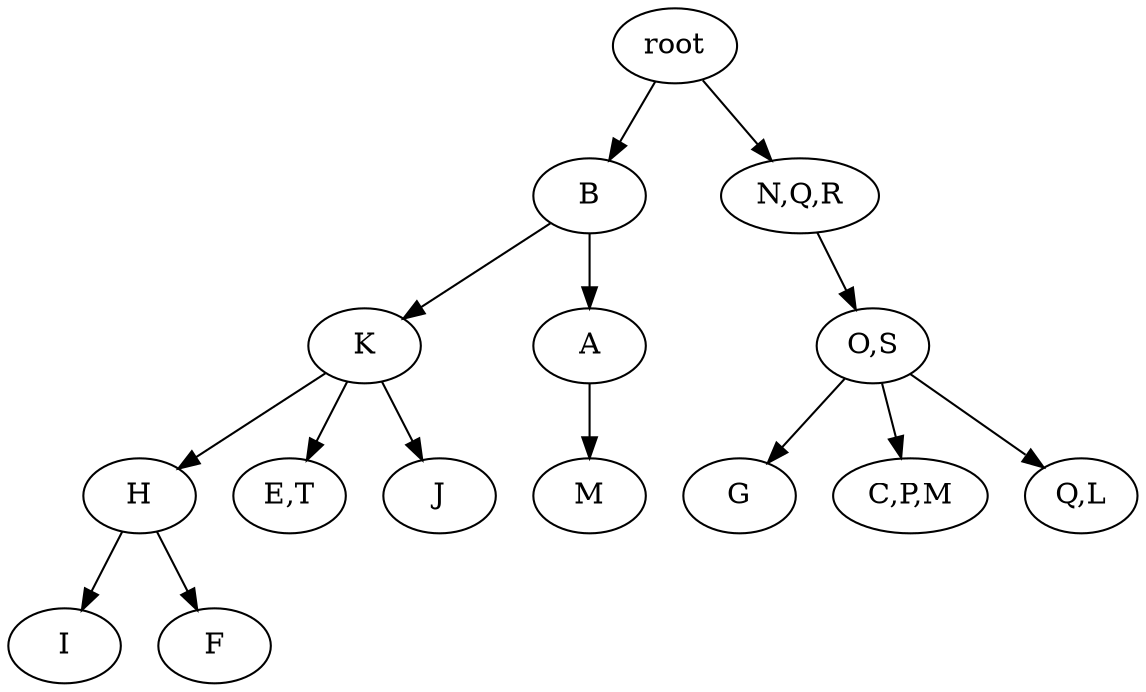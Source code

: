 strict digraph G {
	graph [name=G];
	0	 [label=root];
	1	 [label=B];
	0 -> 1;
	2	 [label="N,Q,R"];
	0 -> 2;
	3	 [label=K];
	1 -> 3;
	4	 [label=A];
	1 -> 4;
	5	 [label="O,S"];
	2 -> 5;
	6	 [label=H];
	3 -> 6;
	7	 [label="E,T"];
	3 -> 7;
	8	 [label=J];
	3 -> 8;
	9	 [label=M];
	4 -> 9;
	10	 [label=G];
	5 -> 10;
	11	 [label="C,P,M"];
	5 -> 11;
	12	 [label="Q,L"];
	5 -> 12;
	13	 [label=I];
	6 -> 13;
	14	 [label=F];
	6 -> 14;
}
